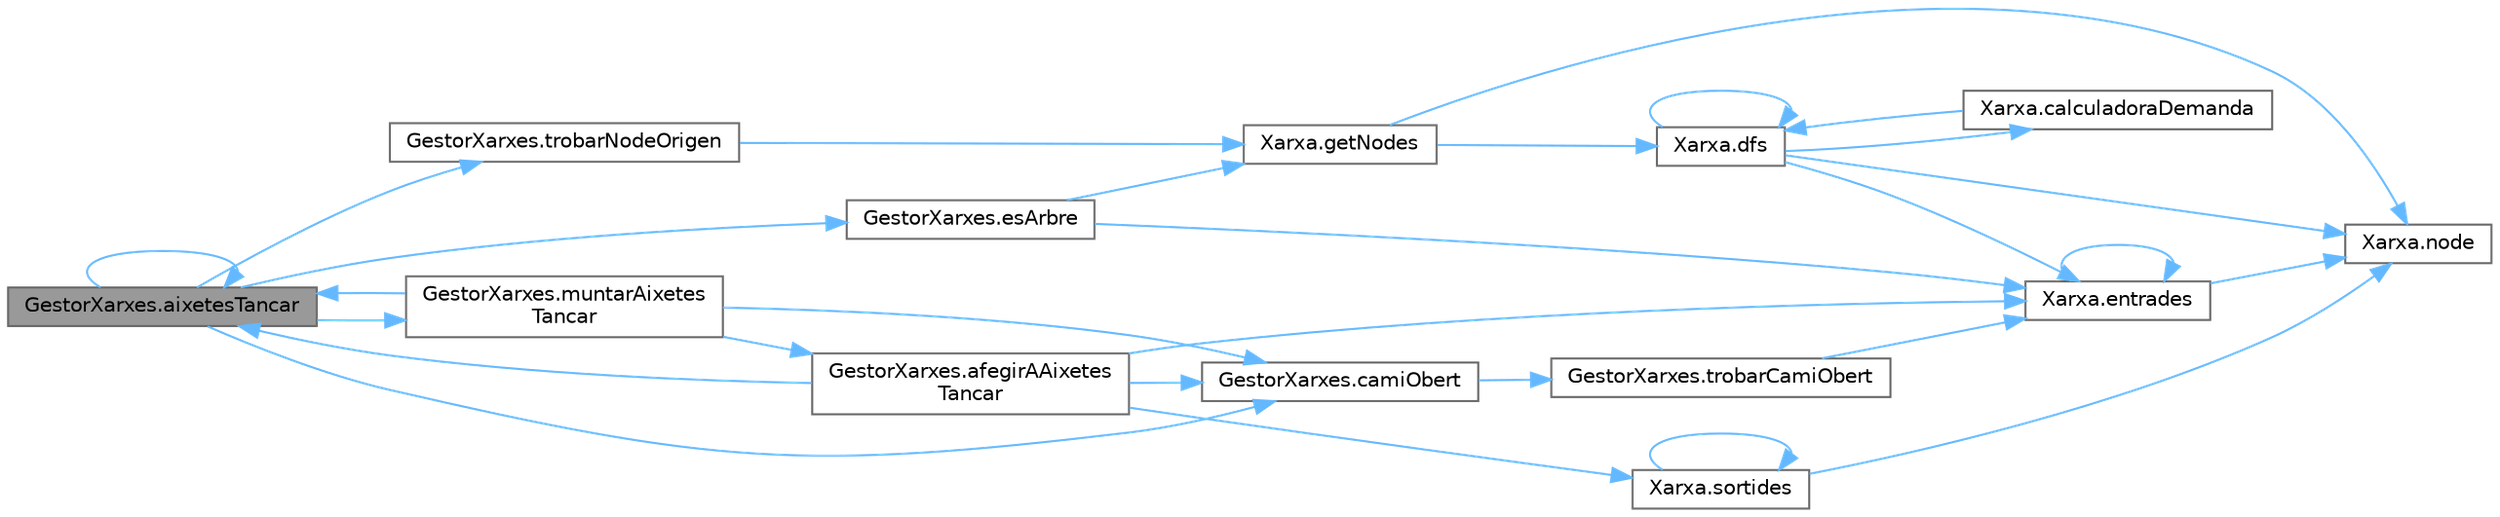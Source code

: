 digraph "GestorXarxes.aixetesTancar"
{
 // LATEX_PDF_SIZE
  bgcolor="transparent";
  edge [fontname=Helvetica,fontsize=10,labelfontname=Helvetica,labelfontsize=10];
  node [fontname=Helvetica,fontsize=10,shape=box,height=0.2,width=0.4];
  rankdir="LR";
  Node1 [id="Node000001",label="GestorXarxes.aixetesTancar",height=0.2,width=0.4,color="gray40", fillcolor="grey60", style="filled", fontcolor="black",tooltip="Retorna un conjunt de nodes que representen les aixetes a tancar."];
  Node1 -> Node1 [id="edge1_Node000001_Node000001",color="steelblue1",style="solid",tooltip=" "];
  Node1 -> Node2 [id="edge2_Node000001_Node000002",color="steelblue1",style="solid",tooltip=" "];
  Node2 [id="Node000002",label="GestorXarxes.camiObert",height=0.2,width=0.4,color="grey40", fillcolor="white", style="filled",URL="$class_gestor_xarxes.html#a07cc5cab59ad664784b9c420d41cad54",tooltip="Retorna un conjunt de nodes que representen el camí des del nodeInici fins a qualsevol node d'origen ..."];
  Node2 -> Node3 [id="edge3_Node000002_Node000003",color="steelblue1",style="solid",tooltip=" "];
  Node3 [id="Node000003",label="GestorXarxes.trobarCamiObert",height=0.2,width=0.4,color="grey40", fillcolor="white", style="filled",URL="$class_gestor_xarxes.html#aaf77a83e1ee32a30353e10fd02911a4f",tooltip="Troba un camí obert dins la xarxa x."];
  Node3 -> Node4 [id="edge4_Node000003_Node000004",color="steelblue1",style="solid",tooltip=" "];
  Node4 [id="Node000004",label="Xarxa.entrades",height=0.2,width=0.4,color="grey40", fillcolor="white", style="filled",URL="$class_xarxa.html#aded00049e8a19716e598c2b0f521389d",tooltip="Retorna un iterador que permet recórrer totes les canonades que entren al node."];
  Node4 -> Node4 [id="edge5_Node000004_Node000004",color="steelblue1",style="solid",tooltip=" "];
  Node4 -> Node5 [id="edge6_Node000004_Node000005",color="steelblue1",style="solid",tooltip=" "];
  Node5 [id="Node000005",label="Xarxa.node",height=0.2,width=0.4,color="grey40", fillcolor="white", style="filled",URL="$class_xarxa.html#a5f4cb1e91855800352838cbaa0b4ef1e",tooltip="Retorna el node de la xarxa amb l'identificador donat."];
  Node1 -> Node6 [id="edge7_Node000001_Node000006",color="steelblue1",style="solid",tooltip=" "];
  Node6 [id="Node000006",label="GestorXarxes.esArbre",height=0.2,width=0.4,color="grey40", fillcolor="white", style="filled",URL="$class_gestor_xarxes.html#aef6c5c914fde2624b680c0cc1775a403",tooltip="Comprova si la component connexa de la xarxa x que conté nodeOrigen és un arbre."];
  Node6 -> Node4 [id="edge8_Node000006_Node000004",color="steelblue1",style="solid",tooltip=" "];
  Node6 -> Node7 [id="edge9_Node000006_Node000007",color="steelblue1",style="solid",tooltip=" "];
  Node7 [id="Node000007",label="Xarxa.getNodes",height=0.2,width=0.4,color="grey40", fillcolor="white", style="filled",URL="$class_xarxa.html#a4eb0768dec4379ca4c7b6ddaca34cca0",tooltip="Obté la llista de nodes visitats a partir d'un node donat."];
  Node7 -> Node8 [id="edge10_Node000007_Node000008",color="steelblue1",style="solid",tooltip=" "];
  Node8 [id="Node000008",label="Xarxa.dfs",height=0.2,width=0.4,color="grey40", fillcolor="white", style="filled",URL="$class_xarxa.html#a561323ef66df35ea1fd00f77cacb25a7",tooltip="Realitza una cerca en profunditat (DFS) per distribuir la demanda a través de la xarxa de nodes."];
  Node8 -> Node9 [id="edge11_Node000008_Node000009",color="steelblue1",style="solid",tooltip=" "];
  Node9 [id="Node000009",label="Xarxa.calculadoraDemanda",height=0.2,width=0.4,color="grey40", fillcolor="white", style="filled",URL="$class_xarxa.html#a4e579fd3b3f506a87f72d2acc0afa924",tooltip="Calcula i ajusta la demanda d'un node receptor en funció de la capacitat de la canonada."];
  Node9 -> Node8 [id="edge12_Node000009_Node000008",color="steelblue1",style="solid",tooltip=" "];
  Node8 -> Node8 [id="edge13_Node000008_Node000008",color="steelblue1",style="solid",tooltip=" "];
  Node8 -> Node4 [id="edge14_Node000008_Node000004",color="steelblue1",style="solid",tooltip=" "];
  Node8 -> Node5 [id="edge15_Node000008_Node000005",color="steelblue1",style="solid",tooltip=" "];
  Node7 -> Node5 [id="edge16_Node000007_Node000005",color="steelblue1",style="solid",tooltip=" "];
  Node1 -> Node10 [id="edge17_Node000001_Node000010",color="steelblue1",style="solid",tooltip=" "];
  Node10 [id="Node000010",label="GestorXarxes.muntarAixetes\lTancar",height=0.2,width=0.4,color="grey40", fillcolor="white", style="filled",URL="$class_gestor_xarxes.html#a16e8e774e128f449e60ee36db77eab30",tooltip="Omple el conjunt de nodes que representen les aixetes a tancar."];
  Node10 -> Node11 [id="edge18_Node000010_Node000011",color="steelblue1",style="solid",tooltip=" "];
  Node11 [id="Node000011",label="GestorXarxes.afegirAAixetes\lTancar",height=0.2,width=0.4,color="grey40", fillcolor="white", style="filled",URL="$class_gestor_xarxes.html#a877bc9f702ce40d659fce92e7f6a3ef1",tooltip="Afegeix les aixetes a tancar al conjunt d'aixetes a tancar."];
  Node11 -> Node1 [id="edge19_Node000011_Node000001",color="steelblue1",style="solid",tooltip=" "];
  Node11 -> Node2 [id="edge20_Node000011_Node000002",color="steelblue1",style="solid",tooltip=" "];
  Node11 -> Node4 [id="edge21_Node000011_Node000004",color="steelblue1",style="solid",tooltip=" "];
  Node11 -> Node12 [id="edge22_Node000011_Node000012",color="steelblue1",style="solid",tooltip=" "];
  Node12 [id="Node000012",label="Xarxa.sortides",height=0.2,width=0.4,color="grey40", fillcolor="white", style="filled",URL="$class_xarxa.html#a8317b31c1ffe524831a25bad0e975597",tooltip="Retorna un iterador que permet recórrer totes les canonades que surten del node."];
  Node12 -> Node5 [id="edge23_Node000012_Node000005",color="steelblue1",style="solid",tooltip=" "];
  Node12 -> Node12 [id="edge24_Node000012_Node000012",color="steelblue1",style="solid",tooltip=" "];
  Node10 -> Node1 [id="edge25_Node000010_Node000001",color="steelblue1",style="solid",tooltip=" "];
  Node10 -> Node2 [id="edge26_Node000010_Node000002",color="steelblue1",style="solid",tooltip=" "];
  Node1 -> Node13 [id="edge27_Node000001_Node000013",color="steelblue1",style="solid",tooltip=" "];
  Node13 [id="Node000013",label="GestorXarxes.trobarNodeOrigen",height=0.2,width=0.4,color="grey40", fillcolor="white", style="filled",URL="$class_gestor_xarxes.html#a1161f2a6546f7237ae78ca3a200adabe",tooltip="Troba el node origen dins la xarxa x."];
  Node13 -> Node7 [id="edge28_Node000013_Node000007",color="steelblue1",style="solid",tooltip=" "];
}
